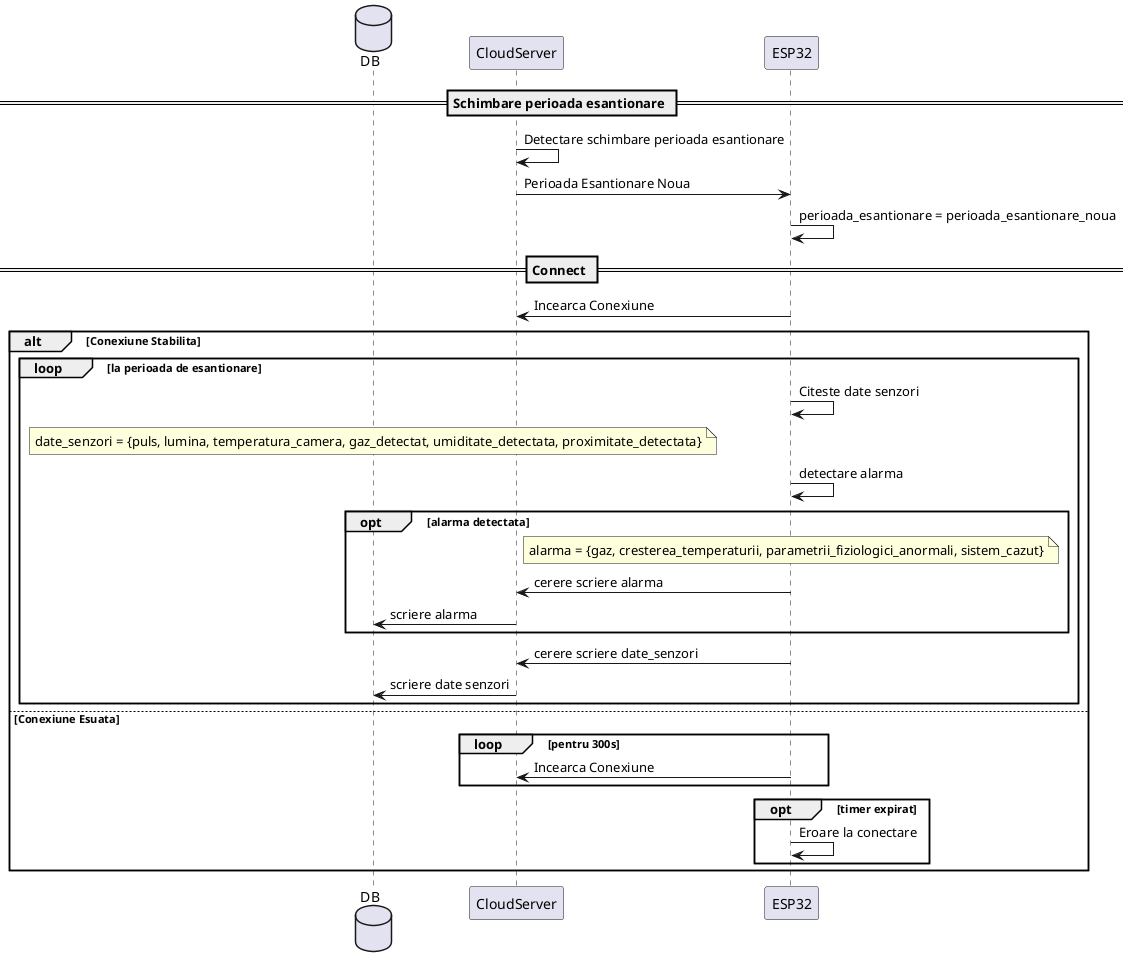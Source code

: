 @startuml ESP32Seq

database DB
participant CloudServer
participant ESP32

== Schimbare perioada esantionare ==
CloudServer -> CloudServer: Detectare schimbare perioada esantionare
CloudServer -> ESP32: Perioada Esantionare Noua
ESP32 -> ESP32: perioada_esantionare = perioada_esantionare_noua
== Connect ==
ESP32 -> CloudServer: Incearca Conexiune
alt Conexiune Stabilita
    loop la perioada de esantionare
        ESP32 -> ESP32: Citeste date senzori
        note over DB
            date_senzori = {puls, lumina, temperatura_camera, gaz_detectat, umiditate_detectata, proximitate_detectata}
        end note
        ESP32 -> ESP32: detectare alarma
        opt alarma detectata
            note over ESP32
                alarma = {gaz, cresterea_temperaturii, parametrii_fiziologici_anormali, sistem_cazut}
            end note
            ESP32 -> CloudServer: cerere scriere alarma
            CloudServer -> DB: scriere alarma
        end
        ESP32 -> CloudServer: cerere scriere date_senzori
        CloudServer -> DB: scriere date senzori
    end
else Conexiune Esuata
    loop pentru 300s
        ESP32 -> CloudServer: Incearca Conexiune
    end
    opt timer expirat
        ESP32 -> ESP32: Eroare la conectare
    end
end

@enduml